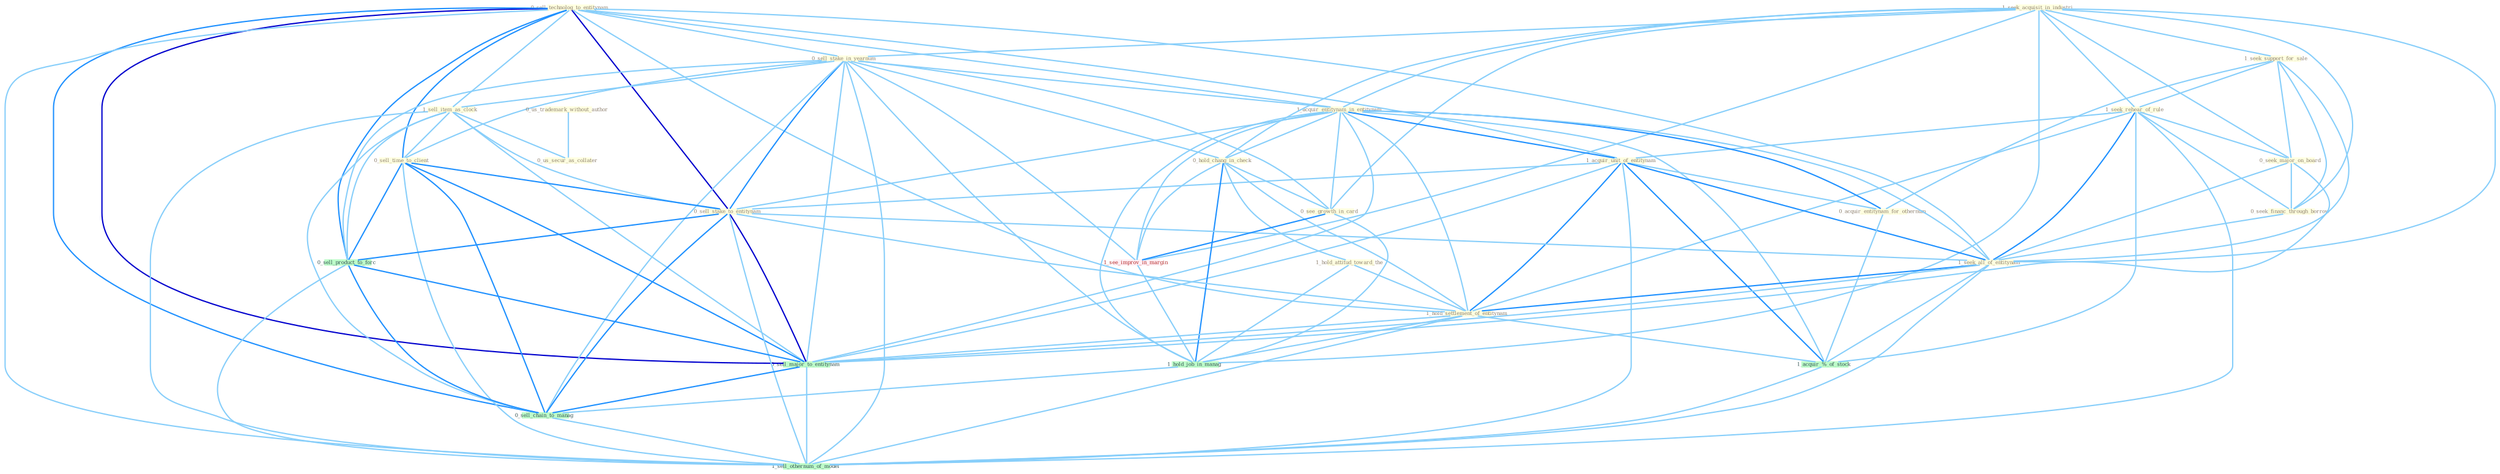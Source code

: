 Graph G{ 
    node
    [shape=polygon,style=filled,width=.5,height=.06,color="#BDFCC9",fixedsize=true,fontsize=4,
    fontcolor="#2f4f4f"];
    {node
    [color="#ffffe0", fontcolor="#8b7d6b"] "1_seek_acquisit_in_industri " "0_sell_technolog_to_entitynam " "1_seek_support_for_sale " "1_seek_rehear_of_rule " "0_seek_major_on_board " "0_sell_stake_in_yearnum " "0_us_trademark_without_author " "1_sell_item_as_clock " "1_acquir_entitynam_in_entitynam " "0_seek_financ_through_borrow " "1_acquir_unit_of_entitynam " "0_sell_time_to_client " "0_hold_chang_in_check " "0_us_secur_as_collater " "0_acquir_entitynam_for_othernum " "0_sell_stake_to_entitynam " "0_see_growth_in_card " "1_seek_all_of_entitynam " "1_hold_attitud_toward_the " "1_hold_settlement_of_entitynam "}
{node [color="#fff0f5", fontcolor="#b22222"] "1_see_improv_in_margin "}
edge [color="#B0E2FF"];

	"1_seek_acquisit_in_industri " -- "1_seek_support_for_sale " [w="1", color="#87cefa" ];
	"1_seek_acquisit_in_industri " -- "1_seek_rehear_of_rule " [w="1", color="#87cefa" ];
	"1_seek_acquisit_in_industri " -- "0_seek_major_on_board " [w="1", color="#87cefa" ];
	"1_seek_acquisit_in_industri " -- "0_sell_stake_in_yearnum " [w="1", color="#87cefa" ];
	"1_seek_acquisit_in_industri " -- "1_acquir_entitynam_in_entitynam " [w="1", color="#87cefa" ];
	"1_seek_acquisit_in_industri " -- "0_seek_financ_through_borrow " [w="1", color="#87cefa" ];
	"1_seek_acquisit_in_industri " -- "0_hold_chang_in_check " [w="1", color="#87cefa" ];
	"1_seek_acquisit_in_industri " -- "0_see_growth_in_card " [w="1", color="#87cefa" ];
	"1_seek_acquisit_in_industri " -- "1_seek_all_of_entitynam " [w="1", color="#87cefa" ];
	"1_seek_acquisit_in_industri " -- "1_see_improv_in_margin " [w="1", color="#87cefa" ];
	"1_seek_acquisit_in_industri " -- "1_hold_job_in_manag " [w="1", color="#87cefa" ];
	"0_sell_technolog_to_entitynam " -- "0_sell_stake_in_yearnum " [w="1", color="#87cefa" ];
	"0_sell_technolog_to_entitynam " -- "1_sell_item_as_clock " [w="1", color="#87cefa" ];
	"0_sell_technolog_to_entitynam " -- "1_acquir_entitynam_in_entitynam " [w="1", color="#87cefa" ];
	"0_sell_technolog_to_entitynam " -- "1_acquir_unit_of_entitynam " [w="1", color="#87cefa" ];
	"0_sell_technolog_to_entitynam " -- "0_sell_time_to_client " [w="2", color="#1e90ff" , len=0.8];
	"0_sell_technolog_to_entitynam " -- "0_sell_stake_to_entitynam " [w="3", color="#0000cd" , len=0.6];
	"0_sell_technolog_to_entitynam " -- "1_seek_all_of_entitynam " [w="1", color="#87cefa" ];
	"0_sell_technolog_to_entitynam " -- "1_hold_settlement_of_entitynam " [w="1", color="#87cefa" ];
	"0_sell_technolog_to_entitynam " -- "0_sell_product_to_forc " [w="2", color="#1e90ff" , len=0.8];
	"0_sell_technolog_to_entitynam " -- "0_sell_major_to_entitynam " [w="3", color="#0000cd" , len=0.6];
	"0_sell_technolog_to_entitynam " -- "0_sell_chain_to_manag " [w="2", color="#1e90ff" , len=0.8];
	"0_sell_technolog_to_entitynam " -- "1_sell_othernum_of_model " [w="1", color="#87cefa" ];
	"1_seek_support_for_sale " -- "1_seek_rehear_of_rule " [w="1", color="#87cefa" ];
	"1_seek_support_for_sale " -- "0_seek_major_on_board " [w="1", color="#87cefa" ];
	"1_seek_support_for_sale " -- "0_seek_financ_through_borrow " [w="1", color="#87cefa" ];
	"1_seek_support_for_sale " -- "0_acquir_entitynam_for_othernum " [w="1", color="#87cefa" ];
	"1_seek_support_for_sale " -- "1_seek_all_of_entitynam " [w="1", color="#87cefa" ];
	"1_seek_rehear_of_rule " -- "0_seek_major_on_board " [w="1", color="#87cefa" ];
	"1_seek_rehear_of_rule " -- "0_seek_financ_through_borrow " [w="1", color="#87cefa" ];
	"1_seek_rehear_of_rule " -- "1_acquir_unit_of_entitynam " [w="1", color="#87cefa" ];
	"1_seek_rehear_of_rule " -- "1_seek_all_of_entitynam " [w="2", color="#1e90ff" , len=0.8];
	"1_seek_rehear_of_rule " -- "1_hold_settlement_of_entitynam " [w="1", color="#87cefa" ];
	"1_seek_rehear_of_rule " -- "1_acquir_%_of_stock " [w="1", color="#87cefa" ];
	"1_seek_rehear_of_rule " -- "1_sell_othernum_of_model " [w="1", color="#87cefa" ];
	"0_seek_major_on_board " -- "0_seek_financ_through_borrow " [w="1", color="#87cefa" ];
	"0_seek_major_on_board " -- "1_seek_all_of_entitynam " [w="1", color="#87cefa" ];
	"0_seek_major_on_board " -- "0_sell_major_to_entitynam " [w="1", color="#87cefa" ];
	"0_sell_stake_in_yearnum " -- "1_sell_item_as_clock " [w="1", color="#87cefa" ];
	"0_sell_stake_in_yearnum " -- "1_acquir_entitynam_in_entitynam " [w="1", color="#87cefa" ];
	"0_sell_stake_in_yearnum " -- "0_sell_time_to_client " [w="1", color="#87cefa" ];
	"0_sell_stake_in_yearnum " -- "0_hold_chang_in_check " [w="1", color="#87cefa" ];
	"0_sell_stake_in_yearnum " -- "0_sell_stake_to_entitynam " [w="2", color="#1e90ff" , len=0.8];
	"0_sell_stake_in_yearnum " -- "0_see_growth_in_card " [w="1", color="#87cefa" ];
	"0_sell_stake_in_yearnum " -- "1_see_improv_in_margin " [w="1", color="#87cefa" ];
	"0_sell_stake_in_yearnum " -- "1_hold_job_in_manag " [w="1", color="#87cefa" ];
	"0_sell_stake_in_yearnum " -- "0_sell_product_to_forc " [w="1", color="#87cefa" ];
	"0_sell_stake_in_yearnum " -- "0_sell_major_to_entitynam " [w="1", color="#87cefa" ];
	"0_sell_stake_in_yearnum " -- "0_sell_chain_to_manag " [w="1", color="#87cefa" ];
	"0_sell_stake_in_yearnum " -- "1_sell_othernum_of_model " [w="1", color="#87cefa" ];
	"0_us_trademark_without_author " -- "0_us_secur_as_collater " [w="1", color="#87cefa" ];
	"1_sell_item_as_clock " -- "0_sell_time_to_client " [w="1", color="#87cefa" ];
	"1_sell_item_as_clock " -- "0_us_secur_as_collater " [w="1", color="#87cefa" ];
	"1_sell_item_as_clock " -- "0_sell_stake_to_entitynam " [w="1", color="#87cefa" ];
	"1_sell_item_as_clock " -- "0_sell_product_to_forc " [w="1", color="#87cefa" ];
	"1_sell_item_as_clock " -- "0_sell_major_to_entitynam " [w="1", color="#87cefa" ];
	"1_sell_item_as_clock " -- "0_sell_chain_to_manag " [w="1", color="#87cefa" ];
	"1_sell_item_as_clock " -- "1_sell_othernum_of_model " [w="1", color="#87cefa" ];
	"1_acquir_entitynam_in_entitynam " -- "1_acquir_unit_of_entitynam " [w="2", color="#1e90ff" , len=0.8];
	"1_acquir_entitynam_in_entitynam " -- "0_hold_chang_in_check " [w="1", color="#87cefa" ];
	"1_acquir_entitynam_in_entitynam " -- "0_acquir_entitynam_for_othernum " [w="2", color="#1e90ff" , len=0.8];
	"1_acquir_entitynam_in_entitynam " -- "0_sell_stake_to_entitynam " [w="1", color="#87cefa" ];
	"1_acquir_entitynam_in_entitynam " -- "0_see_growth_in_card " [w="1", color="#87cefa" ];
	"1_acquir_entitynam_in_entitynam " -- "1_seek_all_of_entitynam " [w="1", color="#87cefa" ];
	"1_acquir_entitynam_in_entitynam " -- "1_hold_settlement_of_entitynam " [w="1", color="#87cefa" ];
	"1_acquir_entitynam_in_entitynam " -- "1_see_improv_in_margin " [w="1", color="#87cefa" ];
	"1_acquir_entitynam_in_entitynam " -- "1_acquir_%_of_stock " [w="1", color="#87cefa" ];
	"1_acquir_entitynam_in_entitynam " -- "1_hold_job_in_manag " [w="1", color="#87cefa" ];
	"1_acquir_entitynam_in_entitynam " -- "0_sell_major_to_entitynam " [w="1", color="#87cefa" ];
	"0_seek_financ_through_borrow " -- "1_seek_all_of_entitynam " [w="1", color="#87cefa" ];
	"1_acquir_unit_of_entitynam " -- "0_acquir_entitynam_for_othernum " [w="1", color="#87cefa" ];
	"1_acquir_unit_of_entitynam " -- "0_sell_stake_to_entitynam " [w="1", color="#87cefa" ];
	"1_acquir_unit_of_entitynam " -- "1_seek_all_of_entitynam " [w="2", color="#1e90ff" , len=0.8];
	"1_acquir_unit_of_entitynam " -- "1_hold_settlement_of_entitynam " [w="2", color="#1e90ff" , len=0.8];
	"1_acquir_unit_of_entitynam " -- "1_acquir_%_of_stock " [w="2", color="#1e90ff" , len=0.8];
	"1_acquir_unit_of_entitynam " -- "0_sell_major_to_entitynam " [w="1", color="#87cefa" ];
	"1_acquir_unit_of_entitynam " -- "1_sell_othernum_of_model " [w="1", color="#87cefa" ];
	"0_sell_time_to_client " -- "0_sell_stake_to_entitynam " [w="2", color="#1e90ff" , len=0.8];
	"0_sell_time_to_client " -- "0_sell_product_to_forc " [w="2", color="#1e90ff" , len=0.8];
	"0_sell_time_to_client " -- "0_sell_major_to_entitynam " [w="2", color="#1e90ff" , len=0.8];
	"0_sell_time_to_client " -- "0_sell_chain_to_manag " [w="2", color="#1e90ff" , len=0.8];
	"0_sell_time_to_client " -- "1_sell_othernum_of_model " [w="1", color="#87cefa" ];
	"0_hold_chang_in_check " -- "0_see_growth_in_card " [w="1", color="#87cefa" ];
	"0_hold_chang_in_check " -- "1_hold_attitud_toward_the " [w="1", color="#87cefa" ];
	"0_hold_chang_in_check " -- "1_hold_settlement_of_entitynam " [w="1", color="#87cefa" ];
	"0_hold_chang_in_check " -- "1_see_improv_in_margin " [w="1", color="#87cefa" ];
	"0_hold_chang_in_check " -- "1_hold_job_in_manag " [w="2", color="#1e90ff" , len=0.8];
	"0_acquir_entitynam_for_othernum " -- "1_acquir_%_of_stock " [w="1", color="#87cefa" ];
	"0_sell_stake_to_entitynam " -- "1_seek_all_of_entitynam " [w="1", color="#87cefa" ];
	"0_sell_stake_to_entitynam " -- "1_hold_settlement_of_entitynam " [w="1", color="#87cefa" ];
	"0_sell_stake_to_entitynam " -- "0_sell_product_to_forc " [w="2", color="#1e90ff" , len=0.8];
	"0_sell_stake_to_entitynam " -- "0_sell_major_to_entitynam " [w="3", color="#0000cd" , len=0.6];
	"0_sell_stake_to_entitynam " -- "0_sell_chain_to_manag " [w="2", color="#1e90ff" , len=0.8];
	"0_sell_stake_to_entitynam " -- "1_sell_othernum_of_model " [w="1", color="#87cefa" ];
	"0_see_growth_in_card " -- "1_see_improv_in_margin " [w="2", color="#1e90ff" , len=0.8];
	"0_see_growth_in_card " -- "1_hold_job_in_manag " [w="1", color="#87cefa" ];
	"1_seek_all_of_entitynam " -- "1_hold_settlement_of_entitynam " [w="2", color="#1e90ff" , len=0.8];
	"1_seek_all_of_entitynam " -- "1_acquir_%_of_stock " [w="1", color="#87cefa" ];
	"1_seek_all_of_entitynam " -- "0_sell_major_to_entitynam " [w="1", color="#87cefa" ];
	"1_seek_all_of_entitynam " -- "1_sell_othernum_of_model " [w="1", color="#87cefa" ];
	"1_hold_attitud_toward_the " -- "1_hold_settlement_of_entitynam " [w="1", color="#87cefa" ];
	"1_hold_attitud_toward_the " -- "1_hold_job_in_manag " [w="1", color="#87cefa" ];
	"1_hold_settlement_of_entitynam " -- "1_acquir_%_of_stock " [w="1", color="#87cefa" ];
	"1_hold_settlement_of_entitynam " -- "1_hold_job_in_manag " [w="1", color="#87cefa" ];
	"1_hold_settlement_of_entitynam " -- "0_sell_major_to_entitynam " [w="1", color="#87cefa" ];
	"1_hold_settlement_of_entitynam " -- "1_sell_othernum_of_model " [w="1", color="#87cefa" ];
	"1_see_improv_in_margin " -- "1_hold_job_in_manag " [w="1", color="#87cefa" ];
	"1_acquir_%_of_stock " -- "1_sell_othernum_of_model " [w="1", color="#87cefa" ];
	"1_hold_job_in_manag " -- "0_sell_chain_to_manag " [w="1", color="#87cefa" ];
	"0_sell_product_to_forc " -- "0_sell_major_to_entitynam " [w="2", color="#1e90ff" , len=0.8];
	"0_sell_product_to_forc " -- "0_sell_chain_to_manag " [w="2", color="#1e90ff" , len=0.8];
	"0_sell_product_to_forc " -- "1_sell_othernum_of_model " [w="1", color="#87cefa" ];
	"0_sell_major_to_entitynam " -- "0_sell_chain_to_manag " [w="2", color="#1e90ff" , len=0.8];
	"0_sell_major_to_entitynam " -- "1_sell_othernum_of_model " [w="1", color="#87cefa" ];
	"0_sell_chain_to_manag " -- "1_sell_othernum_of_model " [w="1", color="#87cefa" ];
}